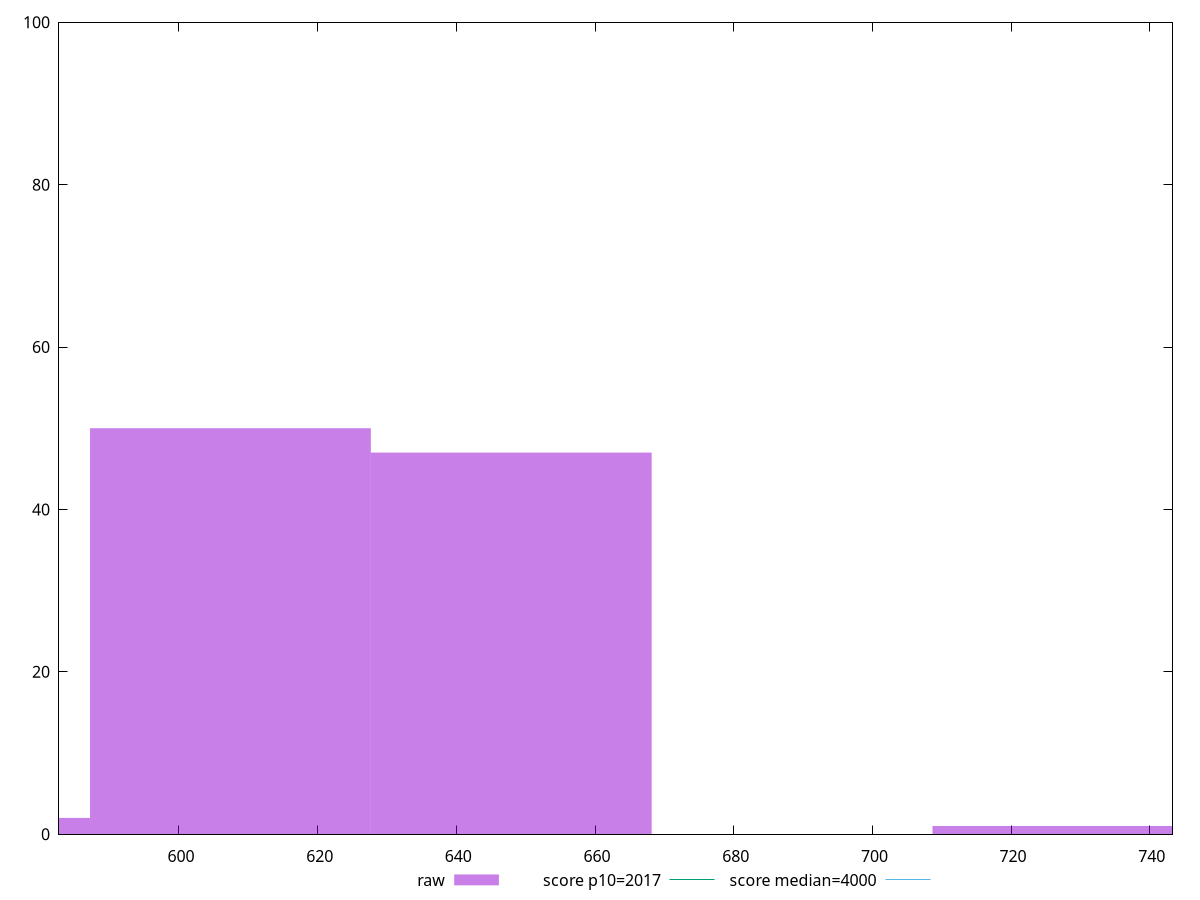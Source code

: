 reset

$raw <<EOF
728.9103871026304 1
647.920344091227 47
607.4253225855252 50
566.9303010798236 2
EOF

set key outside below
set boxwidth 40.495021505701686
set xrange [582.7040000000002:743.2760000000014]
set yrange [0:100]
set trange [0:100]
set style fill transparent solid 0.5 noborder

set parametric
set terminal svg size 640, 490 enhanced background rgb 'white'
set output "report_00018_2021-02-10T15-25-16.877Z/mainthread-work-breakdown/samples/pages+cached+noadtech/raw/histogram.svg"

plot $raw title "raw" with boxes, \
     2017,t title "score p10=2017", \
     4000,t title "score median=4000"

reset
